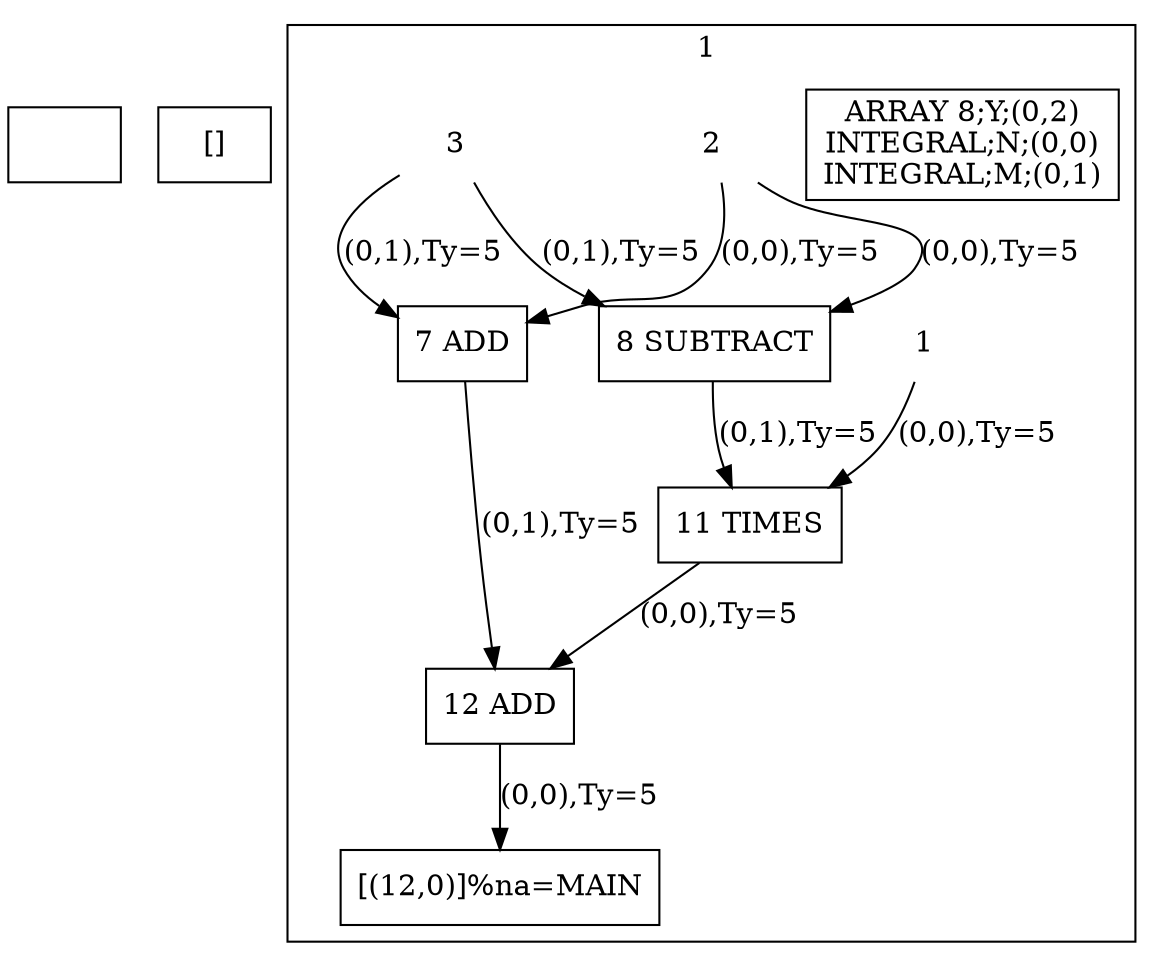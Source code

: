 digraph R {
newrank=true;
IN00 [shape=rect;label=""];
OUT00 [shape=rect;label="[]"];
subgraph cluster_01 {
label="1 ";
IN01 [shape=rect;label="ARRAY 8;Y;(0,2)\nINTEGRAL;N;(0,0)\nINTEGRAL;M;(0,1)"];
OUT01 [shape=rect;label="[(12,0)]%na=MAIN"];
11 [shape=plaintext;label="1"];
13 [shape=plaintext;label="2"];
15 [shape=plaintext;label="3"];
17 [shape=rect;label="7 ADD"];
18 [shape=rect;label="8 SUBTRACT"];
111 [shape=rect;label="11 TIMES"];
112 [shape=rect;label="12 ADD"]
11 ->  111 [label="(0,0),Ty=5"]
13 ->  17 [label="(0,0),Ty=5"]
13 ->  18 [label="(0,0),Ty=5"]
15 ->  17 [label="(0,1),Ty=5"]
15 ->  18 [label="(0,1),Ty=5"]
17 ->  112 [label="(0,1),Ty=5"]
18 ->  111 [label="(0,1),Ty=5"]
111 ->  112 [label="(0,0),Ty=5"]
112 ->  OUT01 [label="(0,0),Ty=5"]
}}